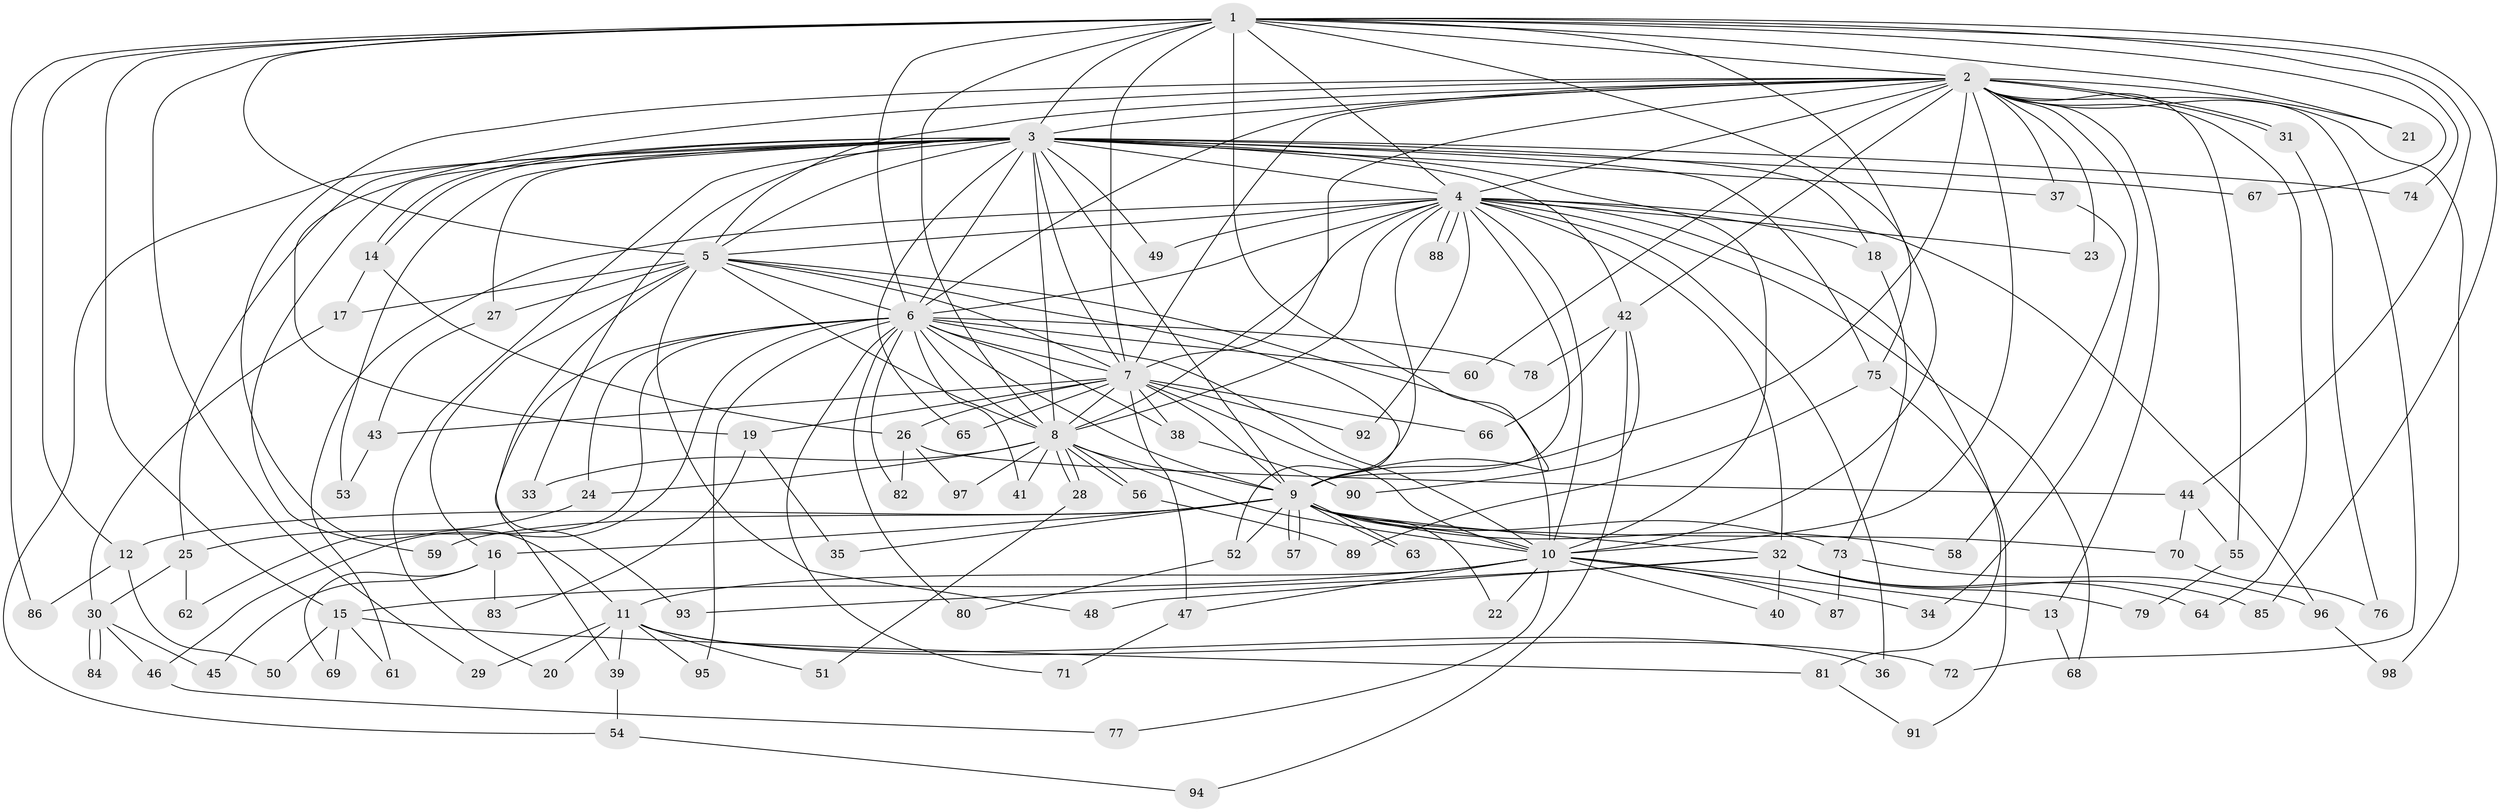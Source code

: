 // Generated by graph-tools (version 1.1) at 2025/10/02/27/25 16:10:59]
// undirected, 98 vertices, 221 edges
graph export_dot {
graph [start="1"]
  node [color=gray90,style=filled];
  1;
  2;
  3;
  4;
  5;
  6;
  7;
  8;
  9;
  10;
  11;
  12;
  13;
  14;
  15;
  16;
  17;
  18;
  19;
  20;
  21;
  22;
  23;
  24;
  25;
  26;
  27;
  28;
  29;
  30;
  31;
  32;
  33;
  34;
  35;
  36;
  37;
  38;
  39;
  40;
  41;
  42;
  43;
  44;
  45;
  46;
  47;
  48;
  49;
  50;
  51;
  52;
  53;
  54;
  55;
  56;
  57;
  58;
  59;
  60;
  61;
  62;
  63;
  64;
  65;
  66;
  67;
  68;
  69;
  70;
  71;
  72;
  73;
  74;
  75;
  76;
  77;
  78;
  79;
  80;
  81;
  82;
  83;
  84;
  85;
  86;
  87;
  88;
  89;
  90;
  91;
  92;
  93;
  94;
  95;
  96;
  97;
  98;
  1 -- 2;
  1 -- 3;
  1 -- 4;
  1 -- 5;
  1 -- 6;
  1 -- 7;
  1 -- 8;
  1 -- 9;
  1 -- 10;
  1 -- 12;
  1 -- 15;
  1 -- 21;
  1 -- 29;
  1 -- 44;
  1 -- 67;
  1 -- 74;
  1 -- 75;
  1 -- 85;
  1 -- 86;
  2 -- 3;
  2 -- 4;
  2 -- 5;
  2 -- 6;
  2 -- 7;
  2 -- 8;
  2 -- 9;
  2 -- 10;
  2 -- 11;
  2 -- 13;
  2 -- 19;
  2 -- 21;
  2 -- 23;
  2 -- 31;
  2 -- 31;
  2 -- 34;
  2 -- 37;
  2 -- 42;
  2 -- 55;
  2 -- 60;
  2 -- 64;
  2 -- 72;
  2 -- 98;
  3 -- 4;
  3 -- 5;
  3 -- 6;
  3 -- 7;
  3 -- 8;
  3 -- 9;
  3 -- 10;
  3 -- 14;
  3 -- 14;
  3 -- 18;
  3 -- 20;
  3 -- 25;
  3 -- 27;
  3 -- 33;
  3 -- 37;
  3 -- 42;
  3 -- 49;
  3 -- 53;
  3 -- 54;
  3 -- 59;
  3 -- 65;
  3 -- 67;
  3 -- 74;
  3 -- 75;
  4 -- 5;
  4 -- 6;
  4 -- 7;
  4 -- 8;
  4 -- 9;
  4 -- 10;
  4 -- 18;
  4 -- 23;
  4 -- 32;
  4 -- 36;
  4 -- 49;
  4 -- 52;
  4 -- 61;
  4 -- 68;
  4 -- 81;
  4 -- 88;
  4 -- 88;
  4 -- 92;
  4 -- 96;
  5 -- 6;
  5 -- 7;
  5 -- 8;
  5 -- 9;
  5 -- 10;
  5 -- 16;
  5 -- 17;
  5 -- 27;
  5 -- 48;
  5 -- 93;
  6 -- 7;
  6 -- 8;
  6 -- 9;
  6 -- 10;
  6 -- 24;
  6 -- 38;
  6 -- 39;
  6 -- 41;
  6 -- 46;
  6 -- 60;
  6 -- 62;
  6 -- 71;
  6 -- 78;
  6 -- 80;
  6 -- 82;
  6 -- 95;
  7 -- 8;
  7 -- 9;
  7 -- 10;
  7 -- 19;
  7 -- 26;
  7 -- 38;
  7 -- 43;
  7 -- 47;
  7 -- 65;
  7 -- 66;
  7 -- 92;
  8 -- 9;
  8 -- 10;
  8 -- 24;
  8 -- 28;
  8 -- 28;
  8 -- 33;
  8 -- 41;
  8 -- 56;
  8 -- 56;
  8 -- 97;
  9 -- 10;
  9 -- 12;
  9 -- 16;
  9 -- 22;
  9 -- 32;
  9 -- 35;
  9 -- 52;
  9 -- 57;
  9 -- 57;
  9 -- 58;
  9 -- 59;
  9 -- 63;
  9 -- 63;
  9 -- 70;
  9 -- 73;
  10 -- 11;
  10 -- 13;
  10 -- 15;
  10 -- 22;
  10 -- 34;
  10 -- 40;
  10 -- 47;
  10 -- 77;
  10 -- 87;
  11 -- 20;
  11 -- 29;
  11 -- 36;
  11 -- 39;
  11 -- 51;
  11 -- 72;
  11 -- 95;
  12 -- 50;
  12 -- 86;
  13 -- 68;
  14 -- 17;
  14 -- 26;
  15 -- 50;
  15 -- 61;
  15 -- 69;
  15 -- 81;
  16 -- 45;
  16 -- 69;
  16 -- 83;
  17 -- 30;
  18 -- 73;
  19 -- 35;
  19 -- 83;
  24 -- 25;
  25 -- 30;
  25 -- 62;
  26 -- 44;
  26 -- 82;
  26 -- 97;
  27 -- 43;
  28 -- 51;
  30 -- 45;
  30 -- 46;
  30 -- 84;
  30 -- 84;
  31 -- 76;
  32 -- 40;
  32 -- 48;
  32 -- 64;
  32 -- 79;
  32 -- 85;
  32 -- 93;
  37 -- 58;
  38 -- 90;
  39 -- 54;
  42 -- 66;
  42 -- 78;
  42 -- 90;
  42 -- 94;
  43 -- 53;
  44 -- 55;
  44 -- 70;
  46 -- 77;
  47 -- 71;
  52 -- 80;
  54 -- 94;
  55 -- 79;
  56 -- 89;
  70 -- 76;
  73 -- 87;
  73 -- 96;
  75 -- 89;
  75 -- 91;
  81 -- 91;
  96 -- 98;
}
